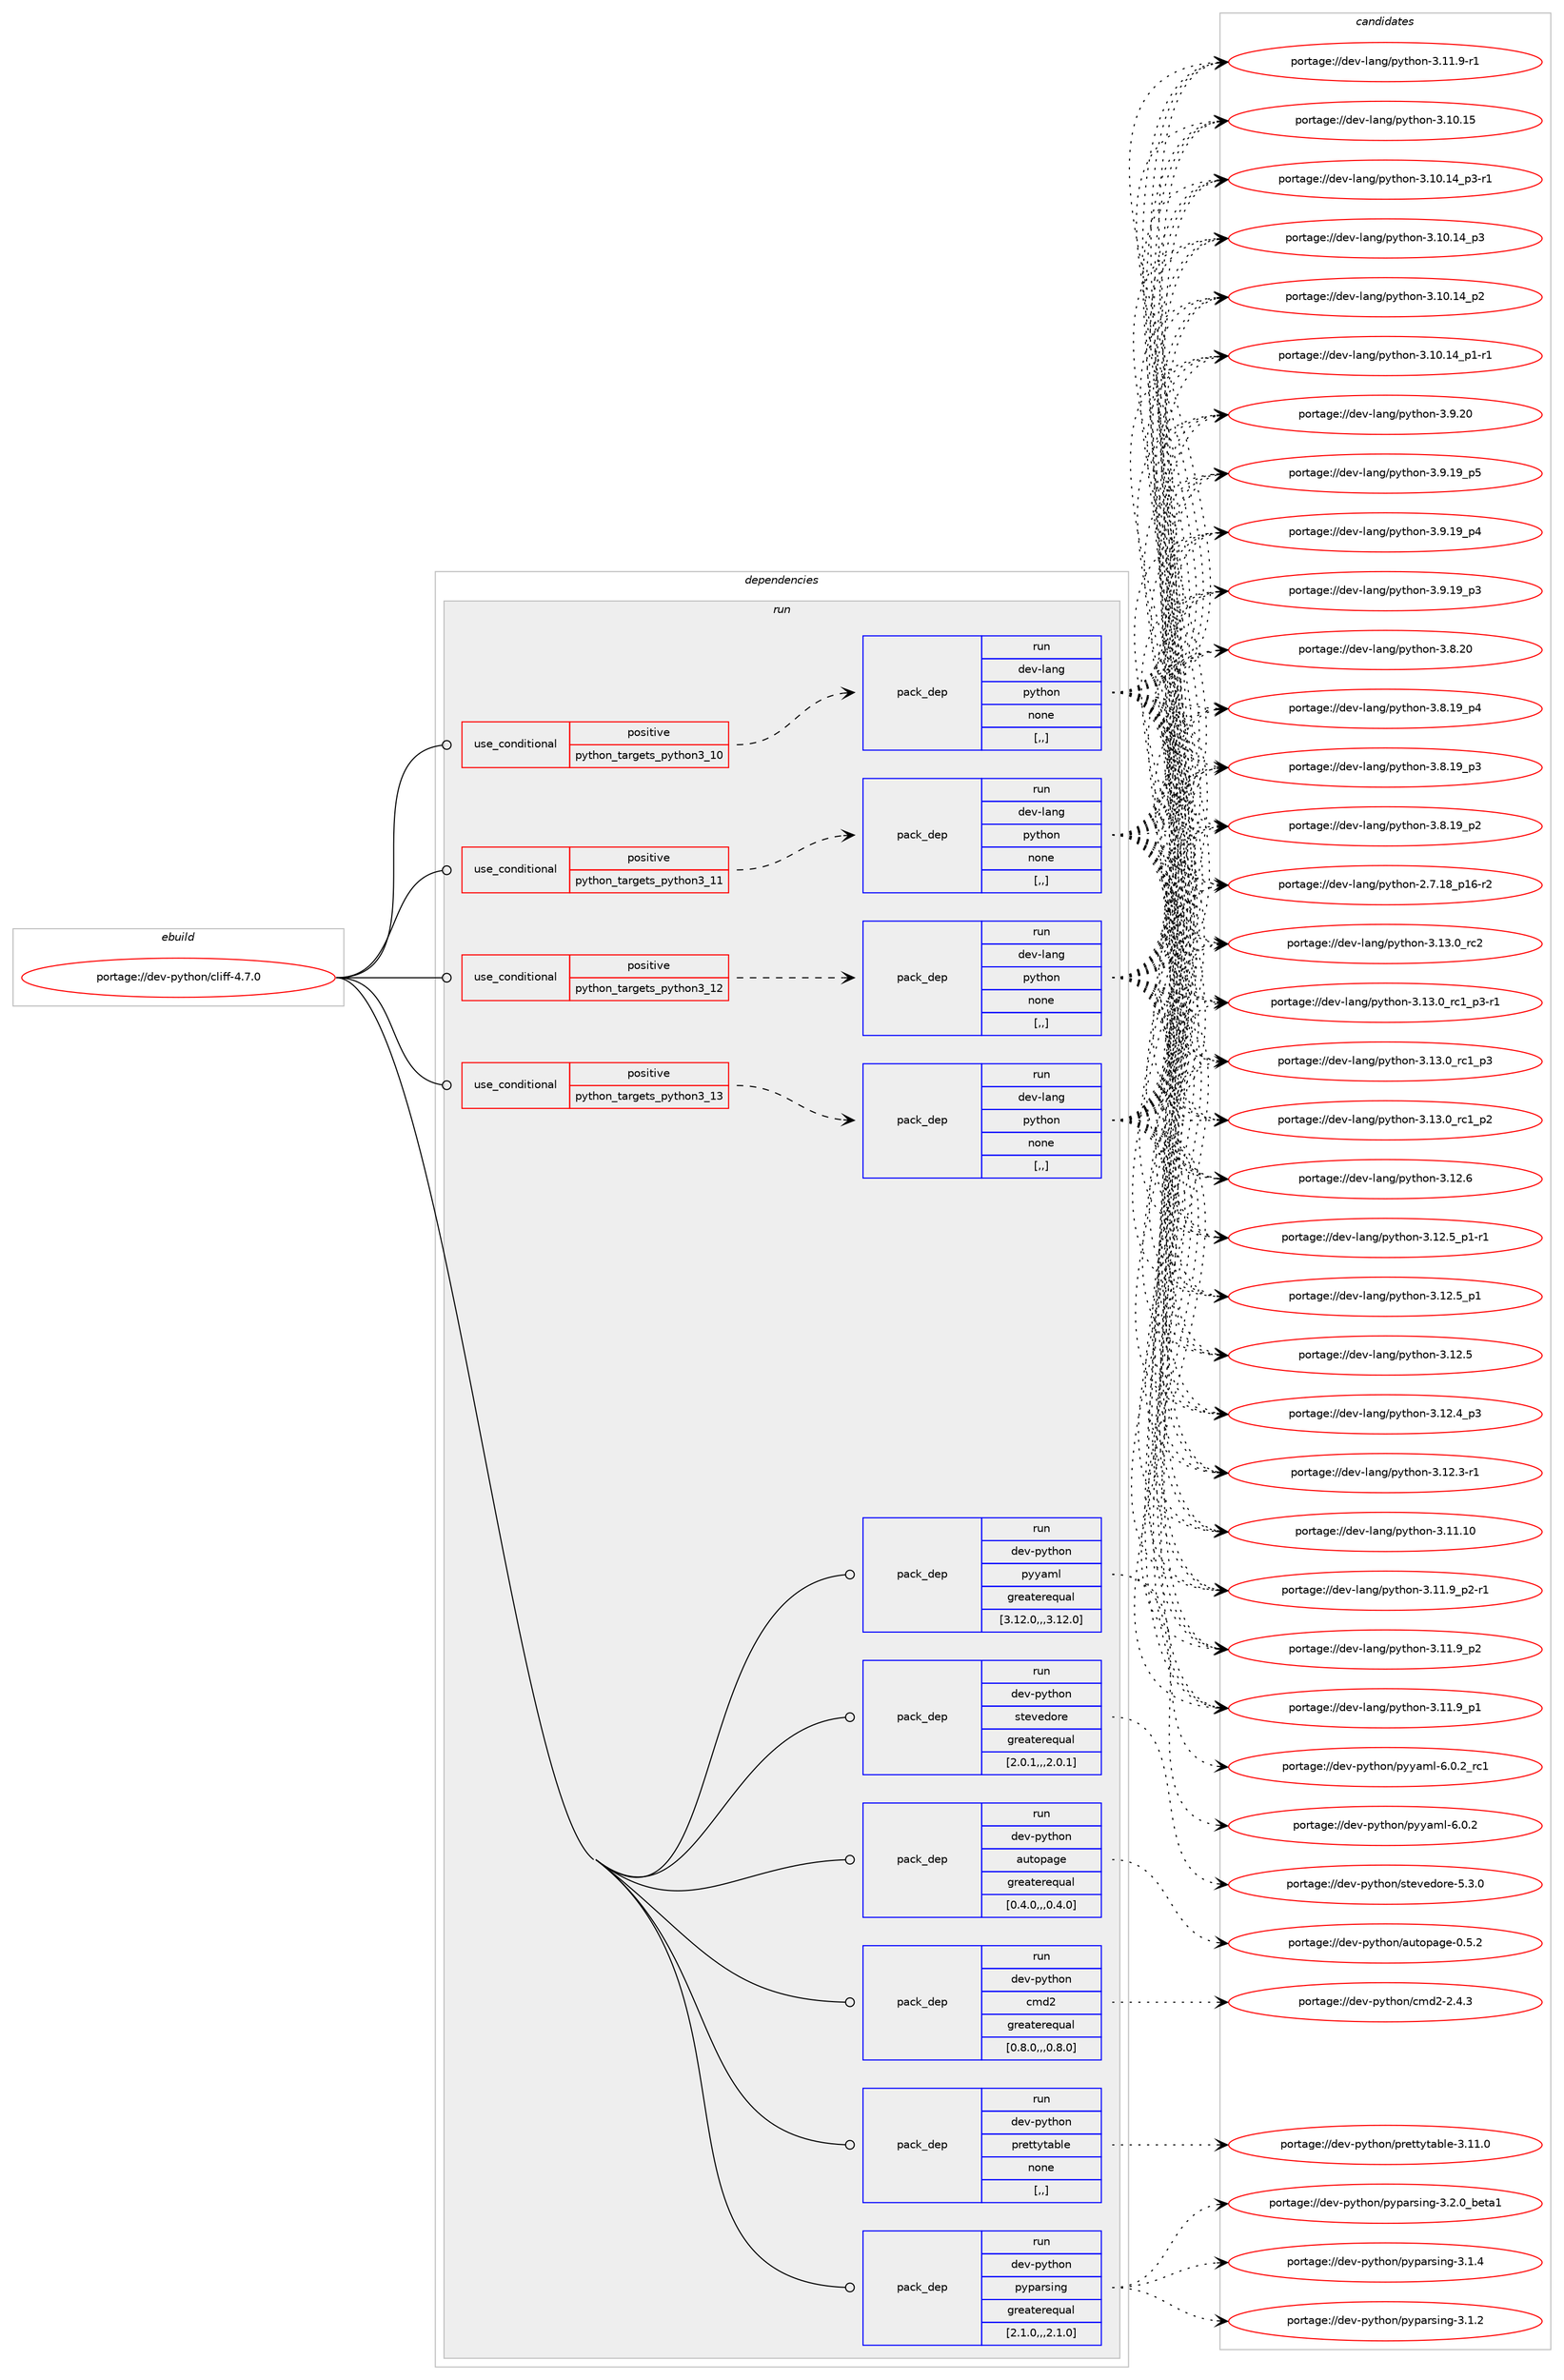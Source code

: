 digraph prolog {

# *************
# Graph options
# *************

newrank=true;
concentrate=true;
compound=true;
graph [rankdir=LR,fontname=Helvetica,fontsize=10,ranksep=1.5];#, ranksep=2.5, nodesep=0.2];
edge  [arrowhead=vee];
node  [fontname=Helvetica,fontsize=10];

# **********
# The ebuild
# **********

subgraph cluster_leftcol {
color=gray;
label=<<i>ebuild</i>>;
id [label="portage://dev-python/cliff-4.7.0", color=red, width=4, href="../dev-python/cliff-4.7.0.svg"];
}

# ****************
# The dependencies
# ****************

subgraph cluster_midcol {
color=gray;
label=<<i>dependencies</i>>;
subgraph cluster_compile {
fillcolor="#eeeeee";
style=filled;
label=<<i>compile</i>>;
}
subgraph cluster_compileandrun {
fillcolor="#eeeeee";
style=filled;
label=<<i>compile and run</i>>;
}
subgraph cluster_run {
fillcolor="#eeeeee";
style=filled;
label=<<i>run</i>>;
subgraph cond162026 {
dependency638199 [label=<<TABLE BORDER="0" CELLBORDER="1" CELLSPACING="0" CELLPADDING="4"><TR><TD ROWSPAN="3" CELLPADDING="10">use_conditional</TD></TR><TR><TD>positive</TD></TR><TR><TD>python_targets_python3_10</TD></TR></TABLE>>, shape=none, color=red];
subgraph pack471356 {
dependency638200 [label=<<TABLE BORDER="0" CELLBORDER="1" CELLSPACING="0" CELLPADDING="4" WIDTH="220"><TR><TD ROWSPAN="6" CELLPADDING="30">pack_dep</TD></TR><TR><TD WIDTH="110">run</TD></TR><TR><TD>dev-lang</TD></TR><TR><TD>python</TD></TR><TR><TD>none</TD></TR><TR><TD>[,,]</TD></TR></TABLE>>, shape=none, color=blue];
}
dependency638199:e -> dependency638200:w [weight=20,style="dashed",arrowhead="vee"];
}
id:e -> dependency638199:w [weight=20,style="solid",arrowhead="odot"];
subgraph cond162027 {
dependency638201 [label=<<TABLE BORDER="0" CELLBORDER="1" CELLSPACING="0" CELLPADDING="4"><TR><TD ROWSPAN="3" CELLPADDING="10">use_conditional</TD></TR><TR><TD>positive</TD></TR><TR><TD>python_targets_python3_11</TD></TR></TABLE>>, shape=none, color=red];
subgraph pack471357 {
dependency638202 [label=<<TABLE BORDER="0" CELLBORDER="1" CELLSPACING="0" CELLPADDING="4" WIDTH="220"><TR><TD ROWSPAN="6" CELLPADDING="30">pack_dep</TD></TR><TR><TD WIDTH="110">run</TD></TR><TR><TD>dev-lang</TD></TR><TR><TD>python</TD></TR><TR><TD>none</TD></TR><TR><TD>[,,]</TD></TR></TABLE>>, shape=none, color=blue];
}
dependency638201:e -> dependency638202:w [weight=20,style="dashed",arrowhead="vee"];
}
id:e -> dependency638201:w [weight=20,style="solid",arrowhead="odot"];
subgraph cond162028 {
dependency638203 [label=<<TABLE BORDER="0" CELLBORDER="1" CELLSPACING="0" CELLPADDING="4"><TR><TD ROWSPAN="3" CELLPADDING="10">use_conditional</TD></TR><TR><TD>positive</TD></TR><TR><TD>python_targets_python3_12</TD></TR></TABLE>>, shape=none, color=red];
subgraph pack471358 {
dependency638204 [label=<<TABLE BORDER="0" CELLBORDER="1" CELLSPACING="0" CELLPADDING="4" WIDTH="220"><TR><TD ROWSPAN="6" CELLPADDING="30">pack_dep</TD></TR><TR><TD WIDTH="110">run</TD></TR><TR><TD>dev-lang</TD></TR><TR><TD>python</TD></TR><TR><TD>none</TD></TR><TR><TD>[,,]</TD></TR></TABLE>>, shape=none, color=blue];
}
dependency638203:e -> dependency638204:w [weight=20,style="dashed",arrowhead="vee"];
}
id:e -> dependency638203:w [weight=20,style="solid",arrowhead="odot"];
subgraph cond162029 {
dependency638205 [label=<<TABLE BORDER="0" CELLBORDER="1" CELLSPACING="0" CELLPADDING="4"><TR><TD ROWSPAN="3" CELLPADDING="10">use_conditional</TD></TR><TR><TD>positive</TD></TR><TR><TD>python_targets_python3_13</TD></TR></TABLE>>, shape=none, color=red];
subgraph pack471359 {
dependency638206 [label=<<TABLE BORDER="0" CELLBORDER="1" CELLSPACING="0" CELLPADDING="4" WIDTH="220"><TR><TD ROWSPAN="6" CELLPADDING="30">pack_dep</TD></TR><TR><TD WIDTH="110">run</TD></TR><TR><TD>dev-lang</TD></TR><TR><TD>python</TD></TR><TR><TD>none</TD></TR><TR><TD>[,,]</TD></TR></TABLE>>, shape=none, color=blue];
}
dependency638205:e -> dependency638206:w [weight=20,style="dashed",arrowhead="vee"];
}
id:e -> dependency638205:w [weight=20,style="solid",arrowhead="odot"];
subgraph pack471360 {
dependency638207 [label=<<TABLE BORDER="0" CELLBORDER="1" CELLSPACING="0" CELLPADDING="4" WIDTH="220"><TR><TD ROWSPAN="6" CELLPADDING="30">pack_dep</TD></TR><TR><TD WIDTH="110">run</TD></TR><TR><TD>dev-python</TD></TR><TR><TD>autopage</TD></TR><TR><TD>greaterequal</TD></TR><TR><TD>[0.4.0,,,0.4.0]</TD></TR></TABLE>>, shape=none, color=blue];
}
id:e -> dependency638207:w [weight=20,style="solid",arrowhead="odot"];
subgraph pack471361 {
dependency638208 [label=<<TABLE BORDER="0" CELLBORDER="1" CELLSPACING="0" CELLPADDING="4" WIDTH="220"><TR><TD ROWSPAN="6" CELLPADDING="30">pack_dep</TD></TR><TR><TD WIDTH="110">run</TD></TR><TR><TD>dev-python</TD></TR><TR><TD>cmd2</TD></TR><TR><TD>greaterequal</TD></TR><TR><TD>[0.8.0,,,0.8.0]</TD></TR></TABLE>>, shape=none, color=blue];
}
id:e -> dependency638208:w [weight=20,style="solid",arrowhead="odot"];
subgraph pack471362 {
dependency638209 [label=<<TABLE BORDER="0" CELLBORDER="1" CELLSPACING="0" CELLPADDING="4" WIDTH="220"><TR><TD ROWSPAN="6" CELLPADDING="30">pack_dep</TD></TR><TR><TD WIDTH="110">run</TD></TR><TR><TD>dev-python</TD></TR><TR><TD>prettytable</TD></TR><TR><TD>none</TD></TR><TR><TD>[,,]</TD></TR></TABLE>>, shape=none, color=blue];
}
id:e -> dependency638209:w [weight=20,style="solid",arrowhead="odot"];
subgraph pack471363 {
dependency638210 [label=<<TABLE BORDER="0" CELLBORDER="1" CELLSPACING="0" CELLPADDING="4" WIDTH="220"><TR><TD ROWSPAN="6" CELLPADDING="30">pack_dep</TD></TR><TR><TD WIDTH="110">run</TD></TR><TR><TD>dev-python</TD></TR><TR><TD>pyparsing</TD></TR><TR><TD>greaterequal</TD></TR><TR><TD>[2.1.0,,,2.1.0]</TD></TR></TABLE>>, shape=none, color=blue];
}
id:e -> dependency638210:w [weight=20,style="solid",arrowhead="odot"];
subgraph pack471364 {
dependency638211 [label=<<TABLE BORDER="0" CELLBORDER="1" CELLSPACING="0" CELLPADDING="4" WIDTH="220"><TR><TD ROWSPAN="6" CELLPADDING="30">pack_dep</TD></TR><TR><TD WIDTH="110">run</TD></TR><TR><TD>dev-python</TD></TR><TR><TD>pyyaml</TD></TR><TR><TD>greaterequal</TD></TR><TR><TD>[3.12.0,,,3.12.0]</TD></TR></TABLE>>, shape=none, color=blue];
}
id:e -> dependency638211:w [weight=20,style="solid",arrowhead="odot"];
subgraph pack471365 {
dependency638212 [label=<<TABLE BORDER="0" CELLBORDER="1" CELLSPACING="0" CELLPADDING="4" WIDTH="220"><TR><TD ROWSPAN="6" CELLPADDING="30">pack_dep</TD></TR><TR><TD WIDTH="110">run</TD></TR><TR><TD>dev-python</TD></TR><TR><TD>stevedore</TD></TR><TR><TD>greaterequal</TD></TR><TR><TD>[2.0.1,,,2.0.1]</TD></TR></TABLE>>, shape=none, color=blue];
}
id:e -> dependency638212:w [weight=20,style="solid",arrowhead="odot"];
}
}

# **************
# The candidates
# **************

subgraph cluster_choices {
rank=same;
color=gray;
label=<<i>candidates</i>>;

subgraph choice471356 {
color=black;
nodesep=1;
choice10010111845108971101034711212111610411111045514649514648951149950 [label="portage://dev-lang/python-3.13.0_rc2", color=red, width=4,href="../dev-lang/python-3.13.0_rc2.svg"];
choice1001011184510897110103471121211161041111104551464951464895114994995112514511449 [label="portage://dev-lang/python-3.13.0_rc1_p3-r1", color=red, width=4,href="../dev-lang/python-3.13.0_rc1_p3-r1.svg"];
choice100101118451089711010347112121116104111110455146495146489511499499511251 [label="portage://dev-lang/python-3.13.0_rc1_p3", color=red, width=4,href="../dev-lang/python-3.13.0_rc1_p3.svg"];
choice100101118451089711010347112121116104111110455146495146489511499499511250 [label="portage://dev-lang/python-3.13.0_rc1_p2", color=red, width=4,href="../dev-lang/python-3.13.0_rc1_p2.svg"];
choice10010111845108971101034711212111610411111045514649504654 [label="portage://dev-lang/python-3.12.6", color=red, width=4,href="../dev-lang/python-3.12.6.svg"];
choice1001011184510897110103471121211161041111104551464950465395112494511449 [label="portage://dev-lang/python-3.12.5_p1-r1", color=red, width=4,href="../dev-lang/python-3.12.5_p1-r1.svg"];
choice100101118451089711010347112121116104111110455146495046539511249 [label="portage://dev-lang/python-3.12.5_p1", color=red, width=4,href="../dev-lang/python-3.12.5_p1.svg"];
choice10010111845108971101034711212111610411111045514649504653 [label="portage://dev-lang/python-3.12.5", color=red, width=4,href="../dev-lang/python-3.12.5.svg"];
choice100101118451089711010347112121116104111110455146495046529511251 [label="portage://dev-lang/python-3.12.4_p3", color=red, width=4,href="../dev-lang/python-3.12.4_p3.svg"];
choice100101118451089711010347112121116104111110455146495046514511449 [label="portage://dev-lang/python-3.12.3-r1", color=red, width=4,href="../dev-lang/python-3.12.3-r1.svg"];
choice1001011184510897110103471121211161041111104551464949464948 [label="portage://dev-lang/python-3.11.10", color=red, width=4,href="../dev-lang/python-3.11.10.svg"];
choice1001011184510897110103471121211161041111104551464949465795112504511449 [label="portage://dev-lang/python-3.11.9_p2-r1", color=red, width=4,href="../dev-lang/python-3.11.9_p2-r1.svg"];
choice100101118451089711010347112121116104111110455146494946579511250 [label="portage://dev-lang/python-3.11.9_p2", color=red, width=4,href="../dev-lang/python-3.11.9_p2.svg"];
choice100101118451089711010347112121116104111110455146494946579511249 [label="portage://dev-lang/python-3.11.9_p1", color=red, width=4,href="../dev-lang/python-3.11.9_p1.svg"];
choice100101118451089711010347112121116104111110455146494946574511449 [label="portage://dev-lang/python-3.11.9-r1", color=red, width=4,href="../dev-lang/python-3.11.9-r1.svg"];
choice1001011184510897110103471121211161041111104551464948464953 [label="portage://dev-lang/python-3.10.15", color=red, width=4,href="../dev-lang/python-3.10.15.svg"];
choice100101118451089711010347112121116104111110455146494846495295112514511449 [label="portage://dev-lang/python-3.10.14_p3-r1", color=red, width=4,href="../dev-lang/python-3.10.14_p3-r1.svg"];
choice10010111845108971101034711212111610411111045514649484649529511251 [label="portage://dev-lang/python-3.10.14_p3", color=red, width=4,href="../dev-lang/python-3.10.14_p3.svg"];
choice10010111845108971101034711212111610411111045514649484649529511250 [label="portage://dev-lang/python-3.10.14_p2", color=red, width=4,href="../dev-lang/python-3.10.14_p2.svg"];
choice100101118451089711010347112121116104111110455146494846495295112494511449 [label="portage://dev-lang/python-3.10.14_p1-r1", color=red, width=4,href="../dev-lang/python-3.10.14_p1-r1.svg"];
choice10010111845108971101034711212111610411111045514657465048 [label="portage://dev-lang/python-3.9.20", color=red, width=4,href="../dev-lang/python-3.9.20.svg"];
choice100101118451089711010347112121116104111110455146574649579511253 [label="portage://dev-lang/python-3.9.19_p5", color=red, width=4,href="../dev-lang/python-3.9.19_p5.svg"];
choice100101118451089711010347112121116104111110455146574649579511252 [label="portage://dev-lang/python-3.9.19_p4", color=red, width=4,href="../dev-lang/python-3.9.19_p4.svg"];
choice100101118451089711010347112121116104111110455146574649579511251 [label="portage://dev-lang/python-3.9.19_p3", color=red, width=4,href="../dev-lang/python-3.9.19_p3.svg"];
choice10010111845108971101034711212111610411111045514656465048 [label="portage://dev-lang/python-3.8.20", color=red, width=4,href="../dev-lang/python-3.8.20.svg"];
choice100101118451089711010347112121116104111110455146564649579511252 [label="portage://dev-lang/python-3.8.19_p4", color=red, width=4,href="../dev-lang/python-3.8.19_p4.svg"];
choice100101118451089711010347112121116104111110455146564649579511251 [label="portage://dev-lang/python-3.8.19_p3", color=red, width=4,href="../dev-lang/python-3.8.19_p3.svg"];
choice100101118451089711010347112121116104111110455146564649579511250 [label="portage://dev-lang/python-3.8.19_p2", color=red, width=4,href="../dev-lang/python-3.8.19_p2.svg"];
choice100101118451089711010347112121116104111110455046554649569511249544511450 [label="portage://dev-lang/python-2.7.18_p16-r2", color=red, width=4,href="../dev-lang/python-2.7.18_p16-r2.svg"];
dependency638200:e -> choice10010111845108971101034711212111610411111045514649514648951149950:w [style=dotted,weight="100"];
dependency638200:e -> choice1001011184510897110103471121211161041111104551464951464895114994995112514511449:w [style=dotted,weight="100"];
dependency638200:e -> choice100101118451089711010347112121116104111110455146495146489511499499511251:w [style=dotted,weight="100"];
dependency638200:e -> choice100101118451089711010347112121116104111110455146495146489511499499511250:w [style=dotted,weight="100"];
dependency638200:e -> choice10010111845108971101034711212111610411111045514649504654:w [style=dotted,weight="100"];
dependency638200:e -> choice1001011184510897110103471121211161041111104551464950465395112494511449:w [style=dotted,weight="100"];
dependency638200:e -> choice100101118451089711010347112121116104111110455146495046539511249:w [style=dotted,weight="100"];
dependency638200:e -> choice10010111845108971101034711212111610411111045514649504653:w [style=dotted,weight="100"];
dependency638200:e -> choice100101118451089711010347112121116104111110455146495046529511251:w [style=dotted,weight="100"];
dependency638200:e -> choice100101118451089711010347112121116104111110455146495046514511449:w [style=dotted,weight="100"];
dependency638200:e -> choice1001011184510897110103471121211161041111104551464949464948:w [style=dotted,weight="100"];
dependency638200:e -> choice1001011184510897110103471121211161041111104551464949465795112504511449:w [style=dotted,weight="100"];
dependency638200:e -> choice100101118451089711010347112121116104111110455146494946579511250:w [style=dotted,weight="100"];
dependency638200:e -> choice100101118451089711010347112121116104111110455146494946579511249:w [style=dotted,weight="100"];
dependency638200:e -> choice100101118451089711010347112121116104111110455146494946574511449:w [style=dotted,weight="100"];
dependency638200:e -> choice1001011184510897110103471121211161041111104551464948464953:w [style=dotted,weight="100"];
dependency638200:e -> choice100101118451089711010347112121116104111110455146494846495295112514511449:w [style=dotted,weight="100"];
dependency638200:e -> choice10010111845108971101034711212111610411111045514649484649529511251:w [style=dotted,weight="100"];
dependency638200:e -> choice10010111845108971101034711212111610411111045514649484649529511250:w [style=dotted,weight="100"];
dependency638200:e -> choice100101118451089711010347112121116104111110455146494846495295112494511449:w [style=dotted,weight="100"];
dependency638200:e -> choice10010111845108971101034711212111610411111045514657465048:w [style=dotted,weight="100"];
dependency638200:e -> choice100101118451089711010347112121116104111110455146574649579511253:w [style=dotted,weight="100"];
dependency638200:e -> choice100101118451089711010347112121116104111110455146574649579511252:w [style=dotted,weight="100"];
dependency638200:e -> choice100101118451089711010347112121116104111110455146574649579511251:w [style=dotted,weight="100"];
dependency638200:e -> choice10010111845108971101034711212111610411111045514656465048:w [style=dotted,weight="100"];
dependency638200:e -> choice100101118451089711010347112121116104111110455146564649579511252:w [style=dotted,weight="100"];
dependency638200:e -> choice100101118451089711010347112121116104111110455146564649579511251:w [style=dotted,weight="100"];
dependency638200:e -> choice100101118451089711010347112121116104111110455146564649579511250:w [style=dotted,weight="100"];
dependency638200:e -> choice100101118451089711010347112121116104111110455046554649569511249544511450:w [style=dotted,weight="100"];
}
subgraph choice471357 {
color=black;
nodesep=1;
choice10010111845108971101034711212111610411111045514649514648951149950 [label="portage://dev-lang/python-3.13.0_rc2", color=red, width=4,href="../dev-lang/python-3.13.0_rc2.svg"];
choice1001011184510897110103471121211161041111104551464951464895114994995112514511449 [label="portage://dev-lang/python-3.13.0_rc1_p3-r1", color=red, width=4,href="../dev-lang/python-3.13.0_rc1_p3-r1.svg"];
choice100101118451089711010347112121116104111110455146495146489511499499511251 [label="portage://dev-lang/python-3.13.0_rc1_p3", color=red, width=4,href="../dev-lang/python-3.13.0_rc1_p3.svg"];
choice100101118451089711010347112121116104111110455146495146489511499499511250 [label="portage://dev-lang/python-3.13.0_rc1_p2", color=red, width=4,href="../dev-lang/python-3.13.0_rc1_p2.svg"];
choice10010111845108971101034711212111610411111045514649504654 [label="portage://dev-lang/python-3.12.6", color=red, width=4,href="../dev-lang/python-3.12.6.svg"];
choice1001011184510897110103471121211161041111104551464950465395112494511449 [label="portage://dev-lang/python-3.12.5_p1-r1", color=red, width=4,href="../dev-lang/python-3.12.5_p1-r1.svg"];
choice100101118451089711010347112121116104111110455146495046539511249 [label="portage://dev-lang/python-3.12.5_p1", color=red, width=4,href="../dev-lang/python-3.12.5_p1.svg"];
choice10010111845108971101034711212111610411111045514649504653 [label="portage://dev-lang/python-3.12.5", color=red, width=4,href="../dev-lang/python-3.12.5.svg"];
choice100101118451089711010347112121116104111110455146495046529511251 [label="portage://dev-lang/python-3.12.4_p3", color=red, width=4,href="../dev-lang/python-3.12.4_p3.svg"];
choice100101118451089711010347112121116104111110455146495046514511449 [label="portage://dev-lang/python-3.12.3-r1", color=red, width=4,href="../dev-lang/python-3.12.3-r1.svg"];
choice1001011184510897110103471121211161041111104551464949464948 [label="portage://dev-lang/python-3.11.10", color=red, width=4,href="../dev-lang/python-3.11.10.svg"];
choice1001011184510897110103471121211161041111104551464949465795112504511449 [label="portage://dev-lang/python-3.11.9_p2-r1", color=red, width=4,href="../dev-lang/python-3.11.9_p2-r1.svg"];
choice100101118451089711010347112121116104111110455146494946579511250 [label="portage://dev-lang/python-3.11.9_p2", color=red, width=4,href="../dev-lang/python-3.11.9_p2.svg"];
choice100101118451089711010347112121116104111110455146494946579511249 [label="portage://dev-lang/python-3.11.9_p1", color=red, width=4,href="../dev-lang/python-3.11.9_p1.svg"];
choice100101118451089711010347112121116104111110455146494946574511449 [label="portage://dev-lang/python-3.11.9-r1", color=red, width=4,href="../dev-lang/python-3.11.9-r1.svg"];
choice1001011184510897110103471121211161041111104551464948464953 [label="portage://dev-lang/python-3.10.15", color=red, width=4,href="../dev-lang/python-3.10.15.svg"];
choice100101118451089711010347112121116104111110455146494846495295112514511449 [label="portage://dev-lang/python-3.10.14_p3-r1", color=red, width=4,href="../dev-lang/python-3.10.14_p3-r1.svg"];
choice10010111845108971101034711212111610411111045514649484649529511251 [label="portage://dev-lang/python-3.10.14_p3", color=red, width=4,href="../dev-lang/python-3.10.14_p3.svg"];
choice10010111845108971101034711212111610411111045514649484649529511250 [label="portage://dev-lang/python-3.10.14_p2", color=red, width=4,href="../dev-lang/python-3.10.14_p2.svg"];
choice100101118451089711010347112121116104111110455146494846495295112494511449 [label="portage://dev-lang/python-3.10.14_p1-r1", color=red, width=4,href="../dev-lang/python-3.10.14_p1-r1.svg"];
choice10010111845108971101034711212111610411111045514657465048 [label="portage://dev-lang/python-3.9.20", color=red, width=4,href="../dev-lang/python-3.9.20.svg"];
choice100101118451089711010347112121116104111110455146574649579511253 [label="portage://dev-lang/python-3.9.19_p5", color=red, width=4,href="../dev-lang/python-3.9.19_p5.svg"];
choice100101118451089711010347112121116104111110455146574649579511252 [label="portage://dev-lang/python-3.9.19_p4", color=red, width=4,href="../dev-lang/python-3.9.19_p4.svg"];
choice100101118451089711010347112121116104111110455146574649579511251 [label="portage://dev-lang/python-3.9.19_p3", color=red, width=4,href="../dev-lang/python-3.9.19_p3.svg"];
choice10010111845108971101034711212111610411111045514656465048 [label="portage://dev-lang/python-3.8.20", color=red, width=4,href="../dev-lang/python-3.8.20.svg"];
choice100101118451089711010347112121116104111110455146564649579511252 [label="portage://dev-lang/python-3.8.19_p4", color=red, width=4,href="../dev-lang/python-3.8.19_p4.svg"];
choice100101118451089711010347112121116104111110455146564649579511251 [label="portage://dev-lang/python-3.8.19_p3", color=red, width=4,href="../dev-lang/python-3.8.19_p3.svg"];
choice100101118451089711010347112121116104111110455146564649579511250 [label="portage://dev-lang/python-3.8.19_p2", color=red, width=4,href="../dev-lang/python-3.8.19_p2.svg"];
choice100101118451089711010347112121116104111110455046554649569511249544511450 [label="portage://dev-lang/python-2.7.18_p16-r2", color=red, width=4,href="../dev-lang/python-2.7.18_p16-r2.svg"];
dependency638202:e -> choice10010111845108971101034711212111610411111045514649514648951149950:w [style=dotted,weight="100"];
dependency638202:e -> choice1001011184510897110103471121211161041111104551464951464895114994995112514511449:w [style=dotted,weight="100"];
dependency638202:e -> choice100101118451089711010347112121116104111110455146495146489511499499511251:w [style=dotted,weight="100"];
dependency638202:e -> choice100101118451089711010347112121116104111110455146495146489511499499511250:w [style=dotted,weight="100"];
dependency638202:e -> choice10010111845108971101034711212111610411111045514649504654:w [style=dotted,weight="100"];
dependency638202:e -> choice1001011184510897110103471121211161041111104551464950465395112494511449:w [style=dotted,weight="100"];
dependency638202:e -> choice100101118451089711010347112121116104111110455146495046539511249:w [style=dotted,weight="100"];
dependency638202:e -> choice10010111845108971101034711212111610411111045514649504653:w [style=dotted,weight="100"];
dependency638202:e -> choice100101118451089711010347112121116104111110455146495046529511251:w [style=dotted,weight="100"];
dependency638202:e -> choice100101118451089711010347112121116104111110455146495046514511449:w [style=dotted,weight="100"];
dependency638202:e -> choice1001011184510897110103471121211161041111104551464949464948:w [style=dotted,weight="100"];
dependency638202:e -> choice1001011184510897110103471121211161041111104551464949465795112504511449:w [style=dotted,weight="100"];
dependency638202:e -> choice100101118451089711010347112121116104111110455146494946579511250:w [style=dotted,weight="100"];
dependency638202:e -> choice100101118451089711010347112121116104111110455146494946579511249:w [style=dotted,weight="100"];
dependency638202:e -> choice100101118451089711010347112121116104111110455146494946574511449:w [style=dotted,weight="100"];
dependency638202:e -> choice1001011184510897110103471121211161041111104551464948464953:w [style=dotted,weight="100"];
dependency638202:e -> choice100101118451089711010347112121116104111110455146494846495295112514511449:w [style=dotted,weight="100"];
dependency638202:e -> choice10010111845108971101034711212111610411111045514649484649529511251:w [style=dotted,weight="100"];
dependency638202:e -> choice10010111845108971101034711212111610411111045514649484649529511250:w [style=dotted,weight="100"];
dependency638202:e -> choice100101118451089711010347112121116104111110455146494846495295112494511449:w [style=dotted,weight="100"];
dependency638202:e -> choice10010111845108971101034711212111610411111045514657465048:w [style=dotted,weight="100"];
dependency638202:e -> choice100101118451089711010347112121116104111110455146574649579511253:w [style=dotted,weight="100"];
dependency638202:e -> choice100101118451089711010347112121116104111110455146574649579511252:w [style=dotted,weight="100"];
dependency638202:e -> choice100101118451089711010347112121116104111110455146574649579511251:w [style=dotted,weight="100"];
dependency638202:e -> choice10010111845108971101034711212111610411111045514656465048:w [style=dotted,weight="100"];
dependency638202:e -> choice100101118451089711010347112121116104111110455146564649579511252:w [style=dotted,weight="100"];
dependency638202:e -> choice100101118451089711010347112121116104111110455146564649579511251:w [style=dotted,weight="100"];
dependency638202:e -> choice100101118451089711010347112121116104111110455146564649579511250:w [style=dotted,weight="100"];
dependency638202:e -> choice100101118451089711010347112121116104111110455046554649569511249544511450:w [style=dotted,weight="100"];
}
subgraph choice471358 {
color=black;
nodesep=1;
choice10010111845108971101034711212111610411111045514649514648951149950 [label="portage://dev-lang/python-3.13.0_rc2", color=red, width=4,href="../dev-lang/python-3.13.0_rc2.svg"];
choice1001011184510897110103471121211161041111104551464951464895114994995112514511449 [label="portage://dev-lang/python-3.13.0_rc1_p3-r1", color=red, width=4,href="../dev-lang/python-3.13.0_rc1_p3-r1.svg"];
choice100101118451089711010347112121116104111110455146495146489511499499511251 [label="portage://dev-lang/python-3.13.0_rc1_p3", color=red, width=4,href="../dev-lang/python-3.13.0_rc1_p3.svg"];
choice100101118451089711010347112121116104111110455146495146489511499499511250 [label="portage://dev-lang/python-3.13.0_rc1_p2", color=red, width=4,href="../dev-lang/python-3.13.0_rc1_p2.svg"];
choice10010111845108971101034711212111610411111045514649504654 [label="portage://dev-lang/python-3.12.6", color=red, width=4,href="../dev-lang/python-3.12.6.svg"];
choice1001011184510897110103471121211161041111104551464950465395112494511449 [label="portage://dev-lang/python-3.12.5_p1-r1", color=red, width=4,href="../dev-lang/python-3.12.5_p1-r1.svg"];
choice100101118451089711010347112121116104111110455146495046539511249 [label="portage://dev-lang/python-3.12.5_p1", color=red, width=4,href="../dev-lang/python-3.12.5_p1.svg"];
choice10010111845108971101034711212111610411111045514649504653 [label="portage://dev-lang/python-3.12.5", color=red, width=4,href="../dev-lang/python-3.12.5.svg"];
choice100101118451089711010347112121116104111110455146495046529511251 [label="portage://dev-lang/python-3.12.4_p3", color=red, width=4,href="../dev-lang/python-3.12.4_p3.svg"];
choice100101118451089711010347112121116104111110455146495046514511449 [label="portage://dev-lang/python-3.12.3-r1", color=red, width=4,href="../dev-lang/python-3.12.3-r1.svg"];
choice1001011184510897110103471121211161041111104551464949464948 [label="portage://dev-lang/python-3.11.10", color=red, width=4,href="../dev-lang/python-3.11.10.svg"];
choice1001011184510897110103471121211161041111104551464949465795112504511449 [label="portage://dev-lang/python-3.11.9_p2-r1", color=red, width=4,href="../dev-lang/python-3.11.9_p2-r1.svg"];
choice100101118451089711010347112121116104111110455146494946579511250 [label="portage://dev-lang/python-3.11.9_p2", color=red, width=4,href="../dev-lang/python-3.11.9_p2.svg"];
choice100101118451089711010347112121116104111110455146494946579511249 [label="portage://dev-lang/python-3.11.9_p1", color=red, width=4,href="../dev-lang/python-3.11.9_p1.svg"];
choice100101118451089711010347112121116104111110455146494946574511449 [label="portage://dev-lang/python-3.11.9-r1", color=red, width=4,href="../dev-lang/python-3.11.9-r1.svg"];
choice1001011184510897110103471121211161041111104551464948464953 [label="portage://dev-lang/python-3.10.15", color=red, width=4,href="../dev-lang/python-3.10.15.svg"];
choice100101118451089711010347112121116104111110455146494846495295112514511449 [label="portage://dev-lang/python-3.10.14_p3-r1", color=red, width=4,href="../dev-lang/python-3.10.14_p3-r1.svg"];
choice10010111845108971101034711212111610411111045514649484649529511251 [label="portage://dev-lang/python-3.10.14_p3", color=red, width=4,href="../dev-lang/python-3.10.14_p3.svg"];
choice10010111845108971101034711212111610411111045514649484649529511250 [label="portage://dev-lang/python-3.10.14_p2", color=red, width=4,href="../dev-lang/python-3.10.14_p2.svg"];
choice100101118451089711010347112121116104111110455146494846495295112494511449 [label="portage://dev-lang/python-3.10.14_p1-r1", color=red, width=4,href="../dev-lang/python-3.10.14_p1-r1.svg"];
choice10010111845108971101034711212111610411111045514657465048 [label="portage://dev-lang/python-3.9.20", color=red, width=4,href="../dev-lang/python-3.9.20.svg"];
choice100101118451089711010347112121116104111110455146574649579511253 [label="portage://dev-lang/python-3.9.19_p5", color=red, width=4,href="../dev-lang/python-3.9.19_p5.svg"];
choice100101118451089711010347112121116104111110455146574649579511252 [label="portage://dev-lang/python-3.9.19_p4", color=red, width=4,href="../dev-lang/python-3.9.19_p4.svg"];
choice100101118451089711010347112121116104111110455146574649579511251 [label="portage://dev-lang/python-3.9.19_p3", color=red, width=4,href="../dev-lang/python-3.9.19_p3.svg"];
choice10010111845108971101034711212111610411111045514656465048 [label="portage://dev-lang/python-3.8.20", color=red, width=4,href="../dev-lang/python-3.8.20.svg"];
choice100101118451089711010347112121116104111110455146564649579511252 [label="portage://dev-lang/python-3.8.19_p4", color=red, width=4,href="../dev-lang/python-3.8.19_p4.svg"];
choice100101118451089711010347112121116104111110455146564649579511251 [label="portage://dev-lang/python-3.8.19_p3", color=red, width=4,href="../dev-lang/python-3.8.19_p3.svg"];
choice100101118451089711010347112121116104111110455146564649579511250 [label="portage://dev-lang/python-3.8.19_p2", color=red, width=4,href="../dev-lang/python-3.8.19_p2.svg"];
choice100101118451089711010347112121116104111110455046554649569511249544511450 [label="portage://dev-lang/python-2.7.18_p16-r2", color=red, width=4,href="../dev-lang/python-2.7.18_p16-r2.svg"];
dependency638204:e -> choice10010111845108971101034711212111610411111045514649514648951149950:w [style=dotted,weight="100"];
dependency638204:e -> choice1001011184510897110103471121211161041111104551464951464895114994995112514511449:w [style=dotted,weight="100"];
dependency638204:e -> choice100101118451089711010347112121116104111110455146495146489511499499511251:w [style=dotted,weight="100"];
dependency638204:e -> choice100101118451089711010347112121116104111110455146495146489511499499511250:w [style=dotted,weight="100"];
dependency638204:e -> choice10010111845108971101034711212111610411111045514649504654:w [style=dotted,weight="100"];
dependency638204:e -> choice1001011184510897110103471121211161041111104551464950465395112494511449:w [style=dotted,weight="100"];
dependency638204:e -> choice100101118451089711010347112121116104111110455146495046539511249:w [style=dotted,weight="100"];
dependency638204:e -> choice10010111845108971101034711212111610411111045514649504653:w [style=dotted,weight="100"];
dependency638204:e -> choice100101118451089711010347112121116104111110455146495046529511251:w [style=dotted,weight="100"];
dependency638204:e -> choice100101118451089711010347112121116104111110455146495046514511449:w [style=dotted,weight="100"];
dependency638204:e -> choice1001011184510897110103471121211161041111104551464949464948:w [style=dotted,weight="100"];
dependency638204:e -> choice1001011184510897110103471121211161041111104551464949465795112504511449:w [style=dotted,weight="100"];
dependency638204:e -> choice100101118451089711010347112121116104111110455146494946579511250:w [style=dotted,weight="100"];
dependency638204:e -> choice100101118451089711010347112121116104111110455146494946579511249:w [style=dotted,weight="100"];
dependency638204:e -> choice100101118451089711010347112121116104111110455146494946574511449:w [style=dotted,weight="100"];
dependency638204:e -> choice1001011184510897110103471121211161041111104551464948464953:w [style=dotted,weight="100"];
dependency638204:e -> choice100101118451089711010347112121116104111110455146494846495295112514511449:w [style=dotted,weight="100"];
dependency638204:e -> choice10010111845108971101034711212111610411111045514649484649529511251:w [style=dotted,weight="100"];
dependency638204:e -> choice10010111845108971101034711212111610411111045514649484649529511250:w [style=dotted,weight="100"];
dependency638204:e -> choice100101118451089711010347112121116104111110455146494846495295112494511449:w [style=dotted,weight="100"];
dependency638204:e -> choice10010111845108971101034711212111610411111045514657465048:w [style=dotted,weight="100"];
dependency638204:e -> choice100101118451089711010347112121116104111110455146574649579511253:w [style=dotted,weight="100"];
dependency638204:e -> choice100101118451089711010347112121116104111110455146574649579511252:w [style=dotted,weight="100"];
dependency638204:e -> choice100101118451089711010347112121116104111110455146574649579511251:w [style=dotted,weight="100"];
dependency638204:e -> choice10010111845108971101034711212111610411111045514656465048:w [style=dotted,weight="100"];
dependency638204:e -> choice100101118451089711010347112121116104111110455146564649579511252:w [style=dotted,weight="100"];
dependency638204:e -> choice100101118451089711010347112121116104111110455146564649579511251:w [style=dotted,weight="100"];
dependency638204:e -> choice100101118451089711010347112121116104111110455146564649579511250:w [style=dotted,weight="100"];
dependency638204:e -> choice100101118451089711010347112121116104111110455046554649569511249544511450:w [style=dotted,weight="100"];
}
subgraph choice471359 {
color=black;
nodesep=1;
choice10010111845108971101034711212111610411111045514649514648951149950 [label="portage://dev-lang/python-3.13.0_rc2", color=red, width=4,href="../dev-lang/python-3.13.0_rc2.svg"];
choice1001011184510897110103471121211161041111104551464951464895114994995112514511449 [label="portage://dev-lang/python-3.13.0_rc1_p3-r1", color=red, width=4,href="../dev-lang/python-3.13.0_rc1_p3-r1.svg"];
choice100101118451089711010347112121116104111110455146495146489511499499511251 [label="portage://dev-lang/python-3.13.0_rc1_p3", color=red, width=4,href="../dev-lang/python-3.13.0_rc1_p3.svg"];
choice100101118451089711010347112121116104111110455146495146489511499499511250 [label="portage://dev-lang/python-3.13.0_rc1_p2", color=red, width=4,href="../dev-lang/python-3.13.0_rc1_p2.svg"];
choice10010111845108971101034711212111610411111045514649504654 [label="portage://dev-lang/python-3.12.6", color=red, width=4,href="../dev-lang/python-3.12.6.svg"];
choice1001011184510897110103471121211161041111104551464950465395112494511449 [label="portage://dev-lang/python-3.12.5_p1-r1", color=red, width=4,href="../dev-lang/python-3.12.5_p1-r1.svg"];
choice100101118451089711010347112121116104111110455146495046539511249 [label="portage://dev-lang/python-3.12.5_p1", color=red, width=4,href="../dev-lang/python-3.12.5_p1.svg"];
choice10010111845108971101034711212111610411111045514649504653 [label="portage://dev-lang/python-3.12.5", color=red, width=4,href="../dev-lang/python-3.12.5.svg"];
choice100101118451089711010347112121116104111110455146495046529511251 [label="portage://dev-lang/python-3.12.4_p3", color=red, width=4,href="../dev-lang/python-3.12.4_p3.svg"];
choice100101118451089711010347112121116104111110455146495046514511449 [label="portage://dev-lang/python-3.12.3-r1", color=red, width=4,href="../dev-lang/python-3.12.3-r1.svg"];
choice1001011184510897110103471121211161041111104551464949464948 [label="portage://dev-lang/python-3.11.10", color=red, width=4,href="../dev-lang/python-3.11.10.svg"];
choice1001011184510897110103471121211161041111104551464949465795112504511449 [label="portage://dev-lang/python-3.11.9_p2-r1", color=red, width=4,href="../dev-lang/python-3.11.9_p2-r1.svg"];
choice100101118451089711010347112121116104111110455146494946579511250 [label="portage://dev-lang/python-3.11.9_p2", color=red, width=4,href="../dev-lang/python-3.11.9_p2.svg"];
choice100101118451089711010347112121116104111110455146494946579511249 [label="portage://dev-lang/python-3.11.9_p1", color=red, width=4,href="../dev-lang/python-3.11.9_p1.svg"];
choice100101118451089711010347112121116104111110455146494946574511449 [label="portage://dev-lang/python-3.11.9-r1", color=red, width=4,href="../dev-lang/python-3.11.9-r1.svg"];
choice1001011184510897110103471121211161041111104551464948464953 [label="portage://dev-lang/python-3.10.15", color=red, width=4,href="../dev-lang/python-3.10.15.svg"];
choice100101118451089711010347112121116104111110455146494846495295112514511449 [label="portage://dev-lang/python-3.10.14_p3-r1", color=red, width=4,href="../dev-lang/python-3.10.14_p3-r1.svg"];
choice10010111845108971101034711212111610411111045514649484649529511251 [label="portage://dev-lang/python-3.10.14_p3", color=red, width=4,href="../dev-lang/python-3.10.14_p3.svg"];
choice10010111845108971101034711212111610411111045514649484649529511250 [label="portage://dev-lang/python-3.10.14_p2", color=red, width=4,href="../dev-lang/python-3.10.14_p2.svg"];
choice100101118451089711010347112121116104111110455146494846495295112494511449 [label="portage://dev-lang/python-3.10.14_p1-r1", color=red, width=4,href="../dev-lang/python-3.10.14_p1-r1.svg"];
choice10010111845108971101034711212111610411111045514657465048 [label="portage://dev-lang/python-3.9.20", color=red, width=4,href="../dev-lang/python-3.9.20.svg"];
choice100101118451089711010347112121116104111110455146574649579511253 [label="portage://dev-lang/python-3.9.19_p5", color=red, width=4,href="../dev-lang/python-3.9.19_p5.svg"];
choice100101118451089711010347112121116104111110455146574649579511252 [label="portage://dev-lang/python-3.9.19_p4", color=red, width=4,href="../dev-lang/python-3.9.19_p4.svg"];
choice100101118451089711010347112121116104111110455146574649579511251 [label="portage://dev-lang/python-3.9.19_p3", color=red, width=4,href="../dev-lang/python-3.9.19_p3.svg"];
choice10010111845108971101034711212111610411111045514656465048 [label="portage://dev-lang/python-3.8.20", color=red, width=4,href="../dev-lang/python-3.8.20.svg"];
choice100101118451089711010347112121116104111110455146564649579511252 [label="portage://dev-lang/python-3.8.19_p4", color=red, width=4,href="../dev-lang/python-3.8.19_p4.svg"];
choice100101118451089711010347112121116104111110455146564649579511251 [label="portage://dev-lang/python-3.8.19_p3", color=red, width=4,href="../dev-lang/python-3.8.19_p3.svg"];
choice100101118451089711010347112121116104111110455146564649579511250 [label="portage://dev-lang/python-3.8.19_p2", color=red, width=4,href="../dev-lang/python-3.8.19_p2.svg"];
choice100101118451089711010347112121116104111110455046554649569511249544511450 [label="portage://dev-lang/python-2.7.18_p16-r2", color=red, width=4,href="../dev-lang/python-2.7.18_p16-r2.svg"];
dependency638206:e -> choice10010111845108971101034711212111610411111045514649514648951149950:w [style=dotted,weight="100"];
dependency638206:e -> choice1001011184510897110103471121211161041111104551464951464895114994995112514511449:w [style=dotted,weight="100"];
dependency638206:e -> choice100101118451089711010347112121116104111110455146495146489511499499511251:w [style=dotted,weight="100"];
dependency638206:e -> choice100101118451089711010347112121116104111110455146495146489511499499511250:w [style=dotted,weight="100"];
dependency638206:e -> choice10010111845108971101034711212111610411111045514649504654:w [style=dotted,weight="100"];
dependency638206:e -> choice1001011184510897110103471121211161041111104551464950465395112494511449:w [style=dotted,weight="100"];
dependency638206:e -> choice100101118451089711010347112121116104111110455146495046539511249:w [style=dotted,weight="100"];
dependency638206:e -> choice10010111845108971101034711212111610411111045514649504653:w [style=dotted,weight="100"];
dependency638206:e -> choice100101118451089711010347112121116104111110455146495046529511251:w [style=dotted,weight="100"];
dependency638206:e -> choice100101118451089711010347112121116104111110455146495046514511449:w [style=dotted,weight="100"];
dependency638206:e -> choice1001011184510897110103471121211161041111104551464949464948:w [style=dotted,weight="100"];
dependency638206:e -> choice1001011184510897110103471121211161041111104551464949465795112504511449:w [style=dotted,weight="100"];
dependency638206:e -> choice100101118451089711010347112121116104111110455146494946579511250:w [style=dotted,weight="100"];
dependency638206:e -> choice100101118451089711010347112121116104111110455146494946579511249:w [style=dotted,weight="100"];
dependency638206:e -> choice100101118451089711010347112121116104111110455146494946574511449:w [style=dotted,weight="100"];
dependency638206:e -> choice1001011184510897110103471121211161041111104551464948464953:w [style=dotted,weight="100"];
dependency638206:e -> choice100101118451089711010347112121116104111110455146494846495295112514511449:w [style=dotted,weight="100"];
dependency638206:e -> choice10010111845108971101034711212111610411111045514649484649529511251:w [style=dotted,weight="100"];
dependency638206:e -> choice10010111845108971101034711212111610411111045514649484649529511250:w [style=dotted,weight="100"];
dependency638206:e -> choice100101118451089711010347112121116104111110455146494846495295112494511449:w [style=dotted,weight="100"];
dependency638206:e -> choice10010111845108971101034711212111610411111045514657465048:w [style=dotted,weight="100"];
dependency638206:e -> choice100101118451089711010347112121116104111110455146574649579511253:w [style=dotted,weight="100"];
dependency638206:e -> choice100101118451089711010347112121116104111110455146574649579511252:w [style=dotted,weight="100"];
dependency638206:e -> choice100101118451089711010347112121116104111110455146574649579511251:w [style=dotted,weight="100"];
dependency638206:e -> choice10010111845108971101034711212111610411111045514656465048:w [style=dotted,weight="100"];
dependency638206:e -> choice100101118451089711010347112121116104111110455146564649579511252:w [style=dotted,weight="100"];
dependency638206:e -> choice100101118451089711010347112121116104111110455146564649579511251:w [style=dotted,weight="100"];
dependency638206:e -> choice100101118451089711010347112121116104111110455146564649579511250:w [style=dotted,weight="100"];
dependency638206:e -> choice100101118451089711010347112121116104111110455046554649569511249544511450:w [style=dotted,weight="100"];
}
subgraph choice471360 {
color=black;
nodesep=1;
choice10010111845112121116104111110479711711611111297103101454846534650 [label="portage://dev-python/autopage-0.5.2", color=red, width=4,href="../dev-python/autopage-0.5.2.svg"];
dependency638207:e -> choice10010111845112121116104111110479711711611111297103101454846534650:w [style=dotted,weight="100"];
}
subgraph choice471361 {
color=black;
nodesep=1;
choice10010111845112121116104111110479910910050455046524651 [label="portage://dev-python/cmd2-2.4.3", color=red, width=4,href="../dev-python/cmd2-2.4.3.svg"];
dependency638208:e -> choice10010111845112121116104111110479910910050455046524651:w [style=dotted,weight="100"];
}
subgraph choice471362 {
color=black;
nodesep=1;
choice1001011184511212111610411111047112114101116116121116979810810145514649494648 [label="portage://dev-python/prettytable-3.11.0", color=red, width=4,href="../dev-python/prettytable-3.11.0.svg"];
dependency638209:e -> choice1001011184511212111610411111047112114101116116121116979810810145514649494648:w [style=dotted,weight="100"];
}
subgraph choice471363 {
color=black;
nodesep=1;
choice10010111845112121116104111110471121211129711411510511010345514650464895981011169749 [label="portage://dev-python/pyparsing-3.2.0_beta1", color=red, width=4,href="../dev-python/pyparsing-3.2.0_beta1.svg"];
choice100101118451121211161041111104711212111297114115105110103455146494652 [label="portage://dev-python/pyparsing-3.1.4", color=red, width=4,href="../dev-python/pyparsing-3.1.4.svg"];
choice100101118451121211161041111104711212111297114115105110103455146494650 [label="portage://dev-python/pyparsing-3.1.2", color=red, width=4,href="../dev-python/pyparsing-3.1.2.svg"];
dependency638210:e -> choice10010111845112121116104111110471121211129711411510511010345514650464895981011169749:w [style=dotted,weight="100"];
dependency638210:e -> choice100101118451121211161041111104711212111297114115105110103455146494652:w [style=dotted,weight="100"];
dependency638210:e -> choice100101118451121211161041111104711212111297114115105110103455146494650:w [style=dotted,weight="100"];
}
subgraph choice471364 {
color=black;
nodesep=1;
choice100101118451121211161041111104711212112197109108455446484650951149949 [label="portage://dev-python/pyyaml-6.0.2_rc1", color=red, width=4,href="../dev-python/pyyaml-6.0.2_rc1.svg"];
choice100101118451121211161041111104711212112197109108455446484650 [label="portage://dev-python/pyyaml-6.0.2", color=red, width=4,href="../dev-python/pyyaml-6.0.2.svg"];
dependency638211:e -> choice100101118451121211161041111104711212112197109108455446484650951149949:w [style=dotted,weight="100"];
dependency638211:e -> choice100101118451121211161041111104711212112197109108455446484650:w [style=dotted,weight="100"];
}
subgraph choice471365 {
color=black;
nodesep=1;
choice1001011184511212111610411111047115116101118101100111114101455346514648 [label="portage://dev-python/stevedore-5.3.0", color=red, width=4,href="../dev-python/stevedore-5.3.0.svg"];
dependency638212:e -> choice1001011184511212111610411111047115116101118101100111114101455346514648:w [style=dotted,weight="100"];
}
}

}

